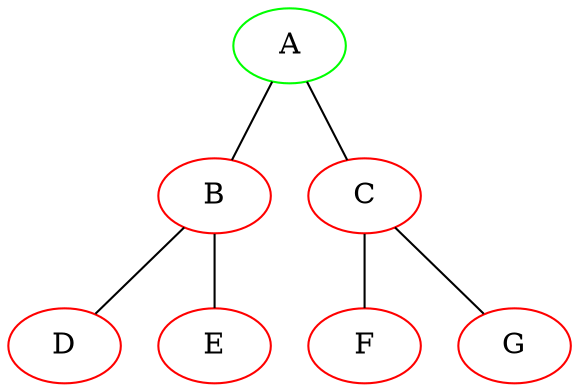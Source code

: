graph {
A [color=green]
B [color=red]
C [color=red]
D [color=red]
E [color=red]
F [color=red]
G [color=red]
 A -- B
 A -- C
 B -- D
 B -- E
 C -- F
 C -- G
}
